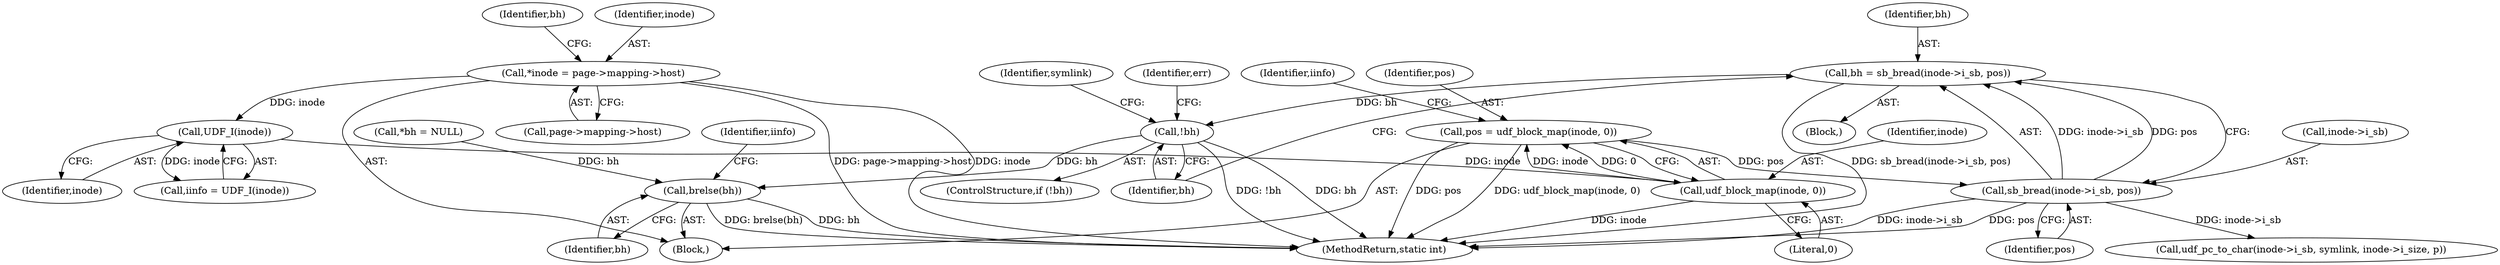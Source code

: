 digraph "0_linux_0e5cc9a40ada6046e6bc3bdfcd0c0d7e4b706b14_2@API" {
"1000176" [label="(Call,bh = sb_bread(inode->i_sb, pos))"];
"1000178" [label="(Call,sb_bread(inode->i_sb, pos))"];
"1000146" [label="(Call,pos = udf_block_map(inode, 0))"];
"1000148" [label="(Call,udf_block_map(inode, 0))"];
"1000144" [label="(Call,UDF_I(inode))"];
"1000106" [label="(Call,*inode = page->mapping->host)"];
"1000184" [label="(Call,!bh)"];
"1000206" [label="(Call,brelse(bh))"];
"1000150" [label="(Literal,0)"];
"1000236" [label="(MethodReturn,static int)"];
"1000175" [label="(Block,)"];
"1000154" [label="(Identifier,iinfo)"];
"1000142" [label="(Call,iinfo = UDF_I(inode))"];
"1000184" [label="(Call,!bh)"];
"1000176" [label="(Call,bh = sb_bread(inode->i_sb, pos))"];
"1000206" [label="(Call,brelse(bh))"];
"1000177" [label="(Identifier,bh)"];
"1000183" [label="(ControlStructure,if (!bh))"];
"1000144" [label="(Call,UDF_I(inode))"];
"1000107" [label="(Identifier,inode)"];
"1000114" [label="(Call,*bh = NULL)"];
"1000193" [label="(Identifier,symlink)"];
"1000185" [label="(Identifier,bh)"];
"1000182" [label="(Identifier,pos)"];
"1000197" [label="(Call,udf_pc_to_char(inode->i_sb, symlink, inode->i_size, p))"];
"1000207" [label="(Identifier,bh)"];
"1000104" [label="(Block,)"];
"1000147" [label="(Identifier,pos)"];
"1000179" [label="(Call,inode->i_sb)"];
"1000145" [label="(Identifier,inode)"];
"1000178" [label="(Call,sb_bread(inode->i_sb, pos))"];
"1000149" [label="(Identifier,inode)"];
"1000108" [label="(Call,page->mapping->host)"];
"1000106" [label="(Call,*inode = page->mapping->host)"];
"1000115" [label="(Identifier,bh)"];
"1000146" [label="(Call,pos = udf_block_map(inode, 0))"];
"1000188" [label="(Identifier,err)"];
"1000148" [label="(Call,udf_block_map(inode, 0))"];
"1000211" [label="(Identifier,iinfo)"];
"1000176" -> "1000175"  [label="AST: "];
"1000176" -> "1000178"  [label="CFG: "];
"1000177" -> "1000176"  [label="AST: "];
"1000178" -> "1000176"  [label="AST: "];
"1000185" -> "1000176"  [label="CFG: "];
"1000176" -> "1000236"  [label="DDG: sb_bread(inode->i_sb, pos)"];
"1000178" -> "1000176"  [label="DDG: inode->i_sb"];
"1000178" -> "1000176"  [label="DDG: pos"];
"1000176" -> "1000184"  [label="DDG: bh"];
"1000178" -> "1000182"  [label="CFG: "];
"1000179" -> "1000178"  [label="AST: "];
"1000182" -> "1000178"  [label="AST: "];
"1000178" -> "1000236"  [label="DDG: inode->i_sb"];
"1000178" -> "1000236"  [label="DDG: pos"];
"1000146" -> "1000178"  [label="DDG: pos"];
"1000178" -> "1000197"  [label="DDG: inode->i_sb"];
"1000146" -> "1000104"  [label="AST: "];
"1000146" -> "1000148"  [label="CFG: "];
"1000147" -> "1000146"  [label="AST: "];
"1000148" -> "1000146"  [label="AST: "];
"1000154" -> "1000146"  [label="CFG: "];
"1000146" -> "1000236"  [label="DDG: udf_block_map(inode, 0)"];
"1000146" -> "1000236"  [label="DDG: pos"];
"1000148" -> "1000146"  [label="DDG: inode"];
"1000148" -> "1000146"  [label="DDG: 0"];
"1000148" -> "1000150"  [label="CFG: "];
"1000149" -> "1000148"  [label="AST: "];
"1000150" -> "1000148"  [label="AST: "];
"1000148" -> "1000236"  [label="DDG: inode"];
"1000144" -> "1000148"  [label="DDG: inode"];
"1000144" -> "1000142"  [label="AST: "];
"1000144" -> "1000145"  [label="CFG: "];
"1000145" -> "1000144"  [label="AST: "];
"1000142" -> "1000144"  [label="CFG: "];
"1000144" -> "1000142"  [label="DDG: inode"];
"1000106" -> "1000144"  [label="DDG: inode"];
"1000106" -> "1000104"  [label="AST: "];
"1000106" -> "1000108"  [label="CFG: "];
"1000107" -> "1000106"  [label="AST: "];
"1000108" -> "1000106"  [label="AST: "];
"1000115" -> "1000106"  [label="CFG: "];
"1000106" -> "1000236"  [label="DDG: page->mapping->host"];
"1000106" -> "1000236"  [label="DDG: inode"];
"1000184" -> "1000183"  [label="AST: "];
"1000184" -> "1000185"  [label="CFG: "];
"1000185" -> "1000184"  [label="AST: "];
"1000188" -> "1000184"  [label="CFG: "];
"1000193" -> "1000184"  [label="CFG: "];
"1000184" -> "1000236"  [label="DDG: bh"];
"1000184" -> "1000236"  [label="DDG: !bh"];
"1000184" -> "1000206"  [label="DDG: bh"];
"1000206" -> "1000104"  [label="AST: "];
"1000206" -> "1000207"  [label="CFG: "];
"1000207" -> "1000206"  [label="AST: "];
"1000211" -> "1000206"  [label="CFG: "];
"1000206" -> "1000236"  [label="DDG: brelse(bh)"];
"1000206" -> "1000236"  [label="DDG: bh"];
"1000114" -> "1000206"  [label="DDG: bh"];
}
